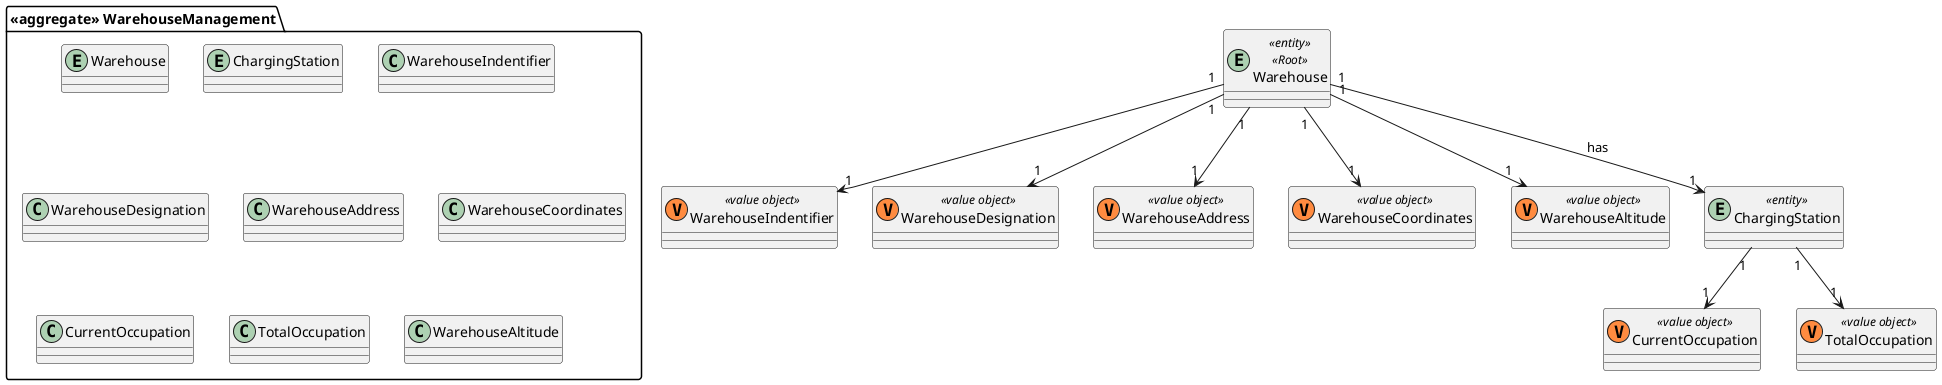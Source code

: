 @startuml DMWarehouseManagement



package "<<aggregate>> WarehouseManagement"{
  entity Warehouse

  entity ChargingStation
  class WarehouseIndentifier
  class WarehouseDesignation
  class WarehouseAddress
  class WarehouseCoordinates
  class CurrentOccupation
  class TotalOccupation
  class WarehouseAltitude

}


entity Warehouse <<entity>> <<Root>>
class WarehouseIndentifier <<(V,#FF8B40) value object>>
class WarehouseDesignation <<(V,#FF8B40) value object>>
class WarehouseAddress <<(V,#FF8B40) value object>>
class WarehouseCoordinates <<(V,#FF8B40) value object>>
class WarehouseAltitude <<(V,#FF8B40) value object>>


entity ChargingStation <<entity>>
class CurrentOccupation <<(V,#FF8B40) value object>>
class TotalOccupation <<(V,#FF8B40) value object>>

Warehouse "1" --> "1" ChargingStation: has

Warehouse "1" --> "1" WarehouseIndentifier
Warehouse "1" --> "1" WarehouseDesignation
Warehouse "1" --> "1" WarehouseAddress
Warehouse "1" --> "1" WarehouseCoordinates
Warehouse "1" --> "1" WarehouseAltitude


ChargingStation "1" --> "1" CurrentOccupation
ChargingStation "1" --> "1" TotalOccupation

@enduml
